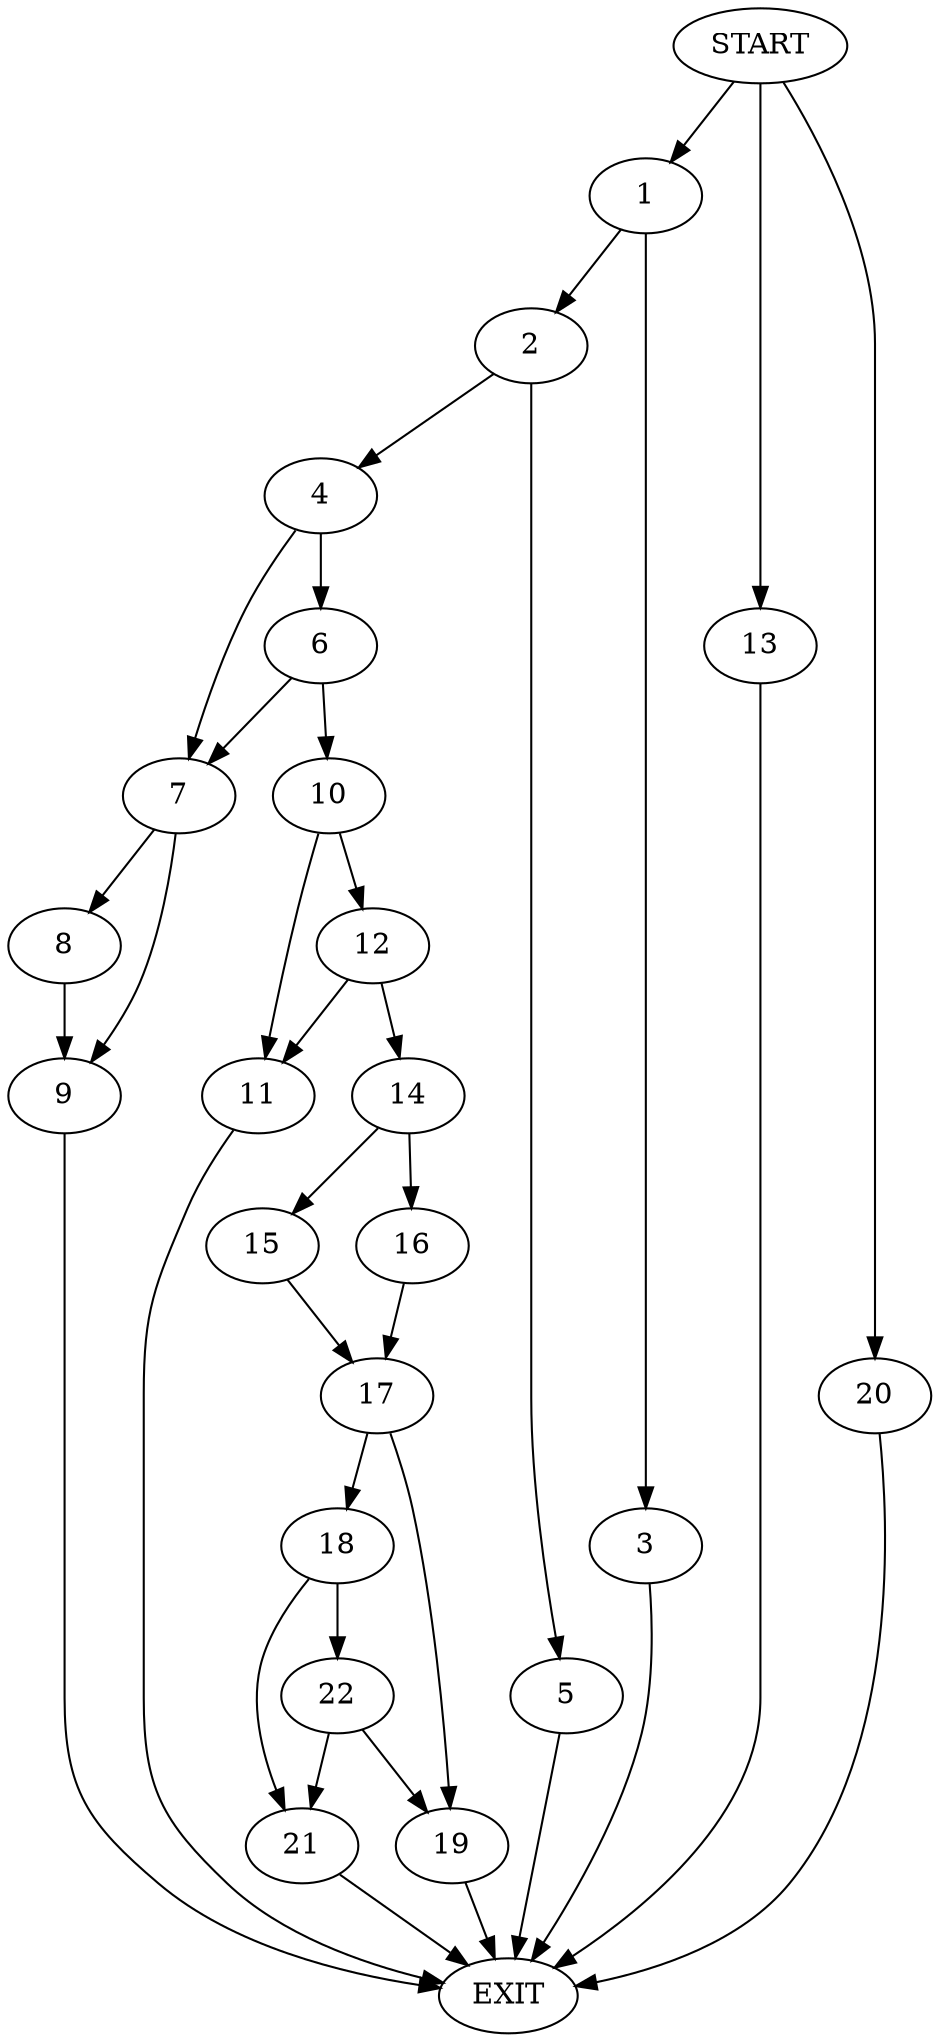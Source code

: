 digraph {
0 [label="START"]
23 [label="EXIT"]
0 -> 1
1 -> 2
1 -> 3
3 -> 23
2 -> 4
2 -> 5
5 -> 23
4 -> 6
4 -> 7
7 -> 8
7 -> 9
6 -> 7
6 -> 10
10 -> 11
10 -> 12
8 -> 9
9 -> 23
0 -> 13
13 -> 23
11 -> 23
12 -> 11
12 -> 14
14 -> 15
14 -> 16
15 -> 17
16 -> 17
17 -> 18
17 -> 19
0 -> 20
20 -> 23
19 -> 23
18 -> 21
18 -> 22
22 -> 21
22 -> 19
21 -> 23
}
